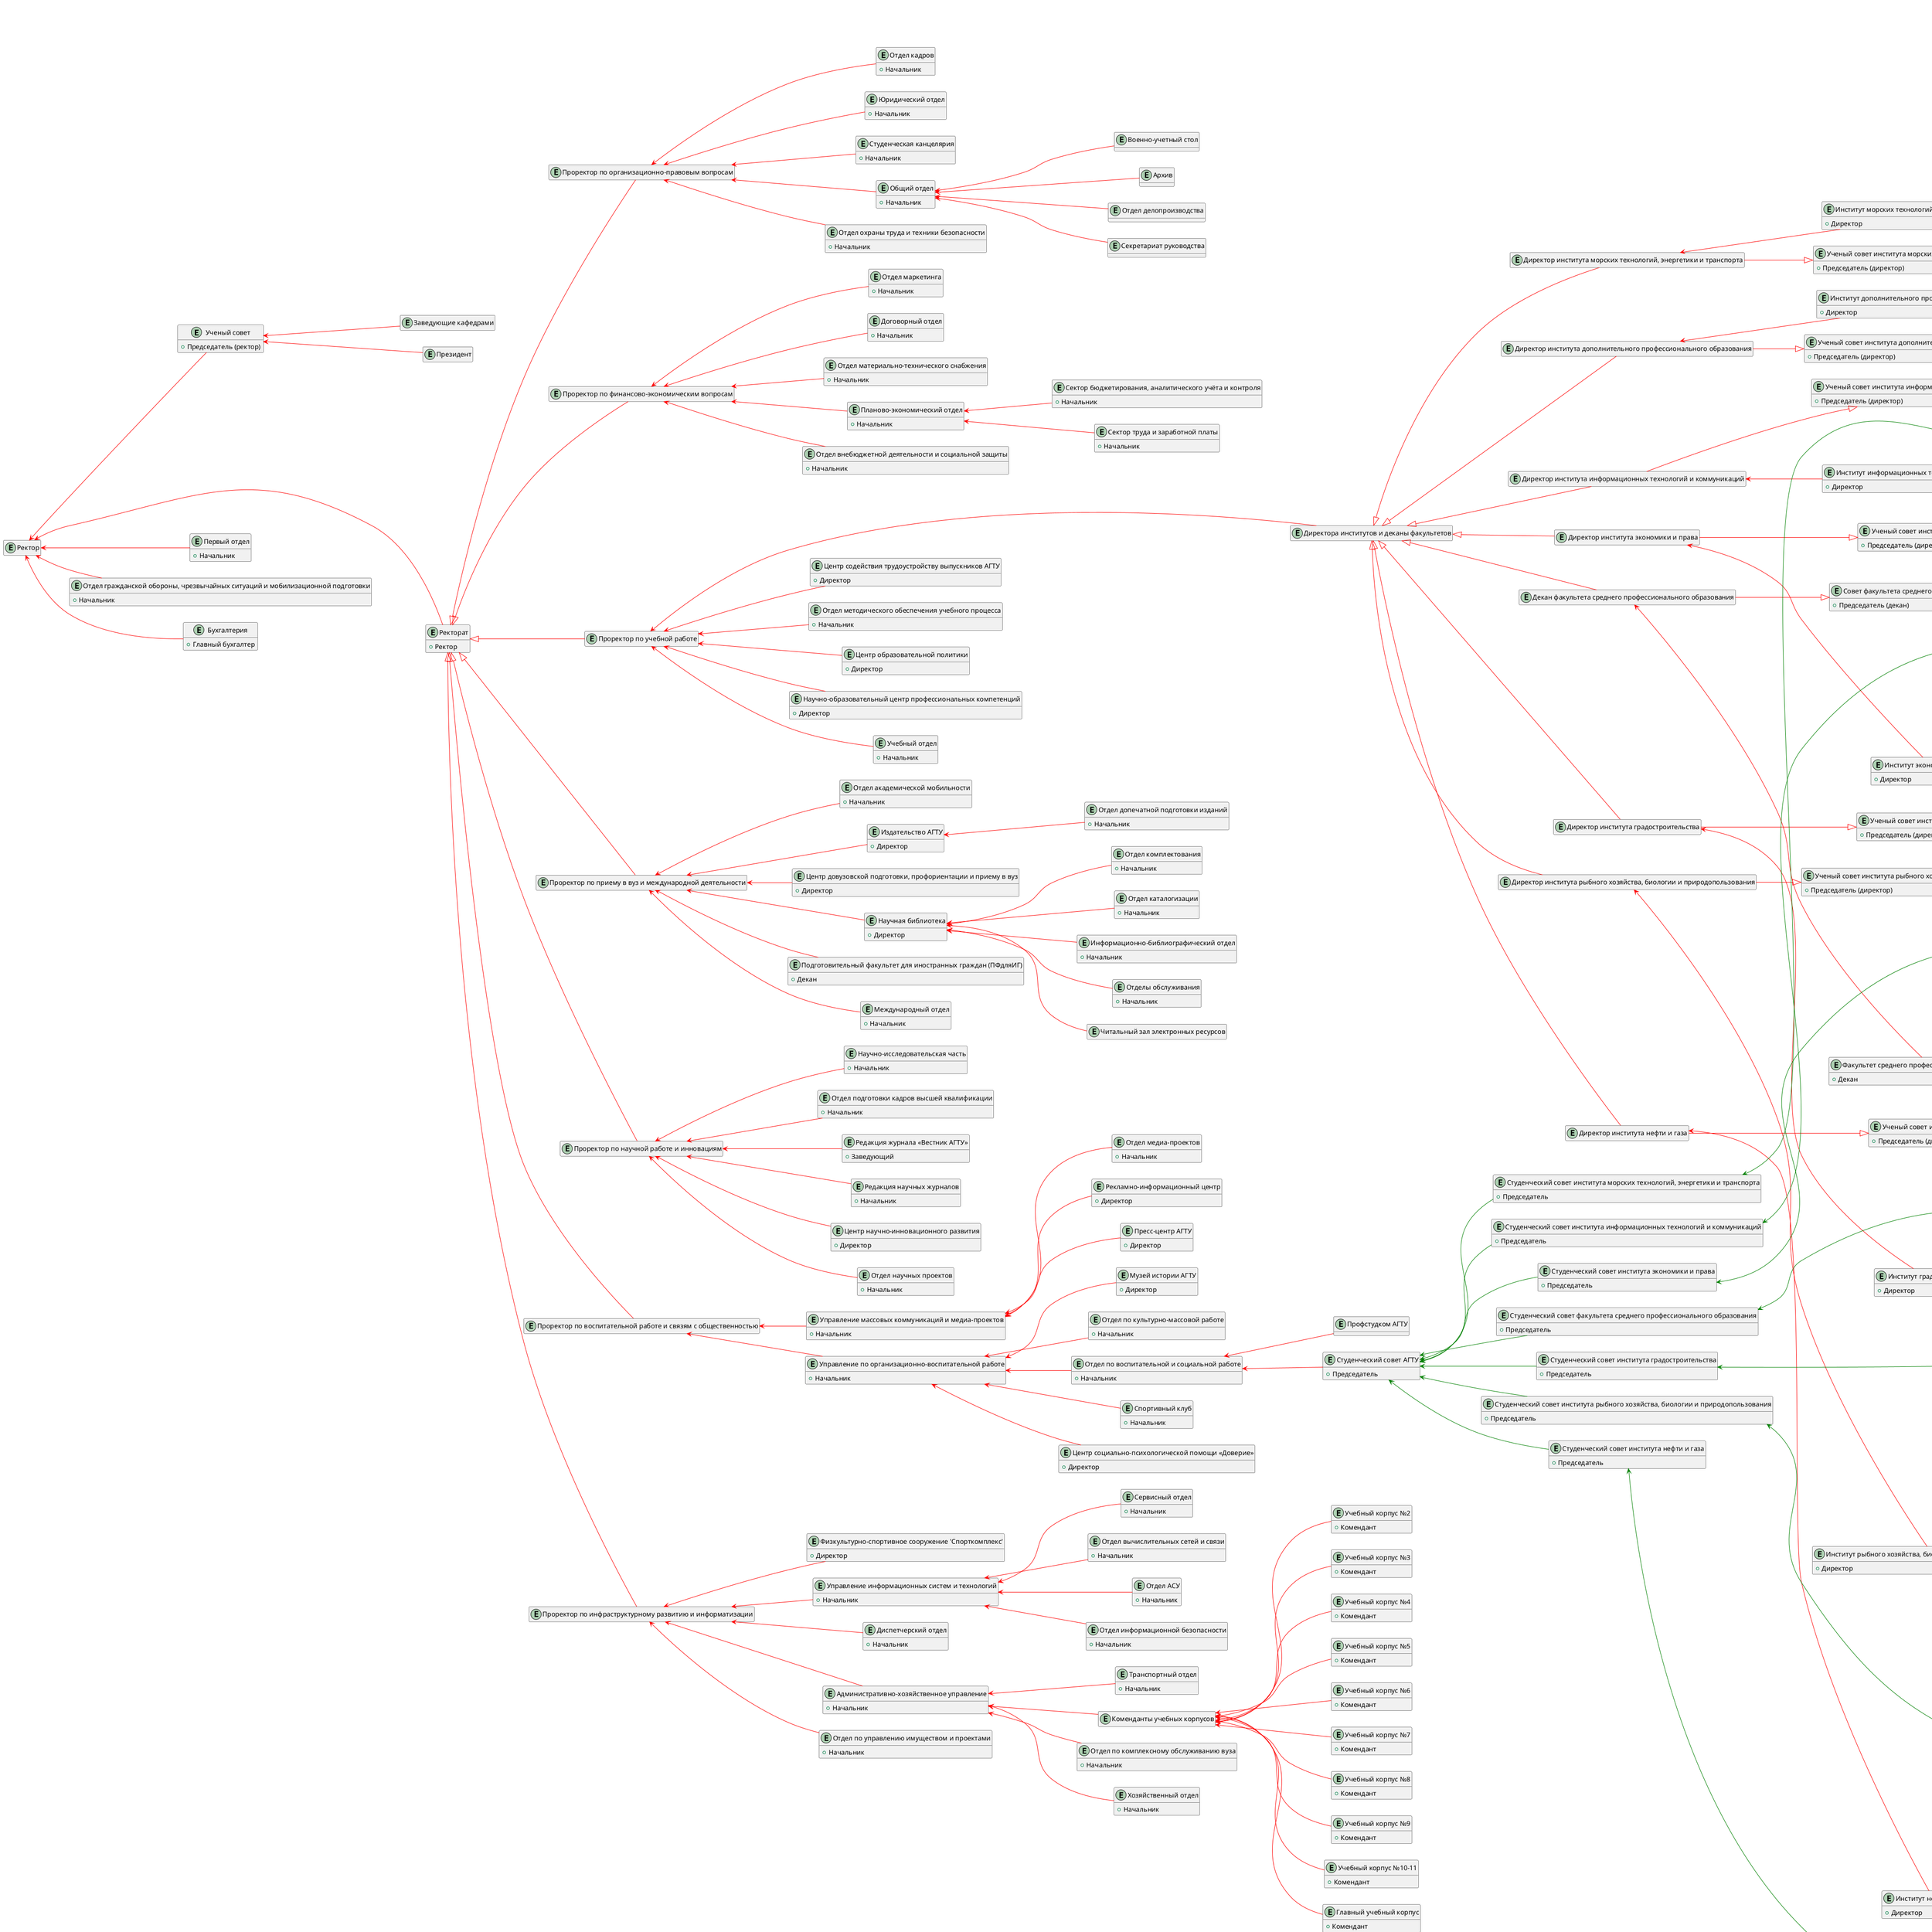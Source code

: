 @startuml
'https://plantuml.com/class-diagram

' не нужны:
' общежития
' вахты корпусов и кпп
' склад

' A <-- B : отдел B получает объявления от отдела A 

left to right direction

hide methods
'hide members

entity "Ученый совет" as academicCouncil {
    + {field} Председатель (ректор)
}

entity "Ректор" as rector
hide rector members
'rector -[#red]-|> academicCouncil 
rector <-[#red]- academicCouncil 

entity "Ректорат" as rectory {
    + Ректор
}
rector <-[#red]-- rectory


'entity "Проректоры" as viceRectors
'hide viceRectors members
'rectory <-[#red]- viceRectors

    entity "Проректор по учебной работе" as viceRectorForAcademicAffairs
    hide viceRectorForAcademicAffairs members
    rectory <|-[#red]- viceRectorForAcademicAffairs

    entity "Проректор по приему в вуз и международной деятельности" as viceRectorForAdmissionsAndInternationalActivities
    hide viceRectorForAdmissionsAndInternationalActivities members
    rectory <|-[#red]- viceRectorForAdmissionsAndInternationalActivities

    entity "Проректор по научной работе и инновациям" as viceRectorForResearchAndInnovations
    hide viceRectorForResearchAndInnovations members
    rectory <|-[#red]- viceRectorForResearchAndInnovations

    entity "Проректор по воспитательной работе и связям с общественностью" as viceRectorForEducationalWorkAndPublicRelations
    hide viceRectorForEducationalWorkAndPublicRelations members
    rectory <|-[#red]- viceRectorForEducationalWorkAndPublicRelations

    entity "Проректор по инфраструктурному развитию и информатизации" as viceRectorForInfrastructureDevelopmentAndInformatization
    hide viceRectorForInfrastructureDevelopmentAndInformatization members
    rectory <|-[#red]- viceRectorForInfrastructureDevelopmentAndInformatization

    entity "Проректор по организационно-правовым вопросам" as viceRectorForOrganizationalAndLegalAffairs
    hide viceRectorForOrganizationalAndLegalAffairs members
    rectory <|-[#red]- viceRectorForOrganizationalAndLegalAffairs

    entity "Проректор по финансово-экономическим вопросам" as viceRectorForFinancialAndEconomicAffairs
    hide viceRectorForFinancialAndEconomicAffairs members
    rectory <|-[#red]- viceRectorForFinancialAndEconomicAffairs

''''''''''''''''''''''''''''''''''''''''''''''''''''''''''''''''''''''''''''''''''''''''''''''' УЧЕНЫЕ СОВЕТЫ ИНСТИТУТОВ
entity "Ученый совет института экономики и права" as instituteAcademicCouncilOfEconomicsAndLaw {
    + {field} Председатель (директор)
}

entity "Ученый совет института информационных технологий и коммуникаций" as instituteAcademicCouncilOfInformationTechnologiesAndCommunications {
    + {field} Председатель (директор)
}

entity "Ученый совет института морских технологий, энергетики и транспорта" as instituteAcademicCouncilOfMarineTechnologiesEnergyAndTransport {
    + {field} Председатель (директор)
}

entity "Ученый совет института нефти и газа" as instituteAcademicCouncilOfOilAndGas {
    + {field} Председатель (директор)
}

entity "Ученый совет института рыбного хозяйства, биологии и природопользования" as instituteAcademicCouncilOfFisheriesBiologyAndNatureManagement {
    + {field} Председатель (директор)
}

entity "Ученый совет института градостроительства" as instituteAcademicCouncilOfUrbanPlanning {
    + {field} Председатель (директор)
}

entity "Совет факультета среднего профессионального образования" as facultyCouncilForSecondaryProfessionalEducation {
    + {field} Председатель (декан)
}

entity "Ученый совет института дополнительного профессионального образования" as instituteAcademicCouncilOfContinuingProfessionalEducation {
    + {field} Председатель (директор)
}

'''''''''''''''''''''''''''''''''''''''''''''''''''''''''''''''''''''''''''''' ДИРЕКТОРА ИНСТИТУТОВ И ДЕКАНЫ ФАКУЛЬТЕТОВ
entity "Директора институтов и деканы факультетов" as directorsAndDeans
hide directorsAndDeans members
viceRectorForAcademicAffairs <-[#red]- directorsAndDeans
rectory <-[hidden]- directorsAndDeans
academicCouncil <-[hidden]- directorsAndDeans

    entity "Директор института экономики и права" as instituteOfEconomicsAndLawDirector
    hide instituteOfEconomicsAndLawDirector members
    directorsAndDeans <|-[#red]- instituteOfEconomicsAndLawDirector
    instituteAcademicCouncilOfEconomicsAndLaw <|-up[#red]- instituteOfEconomicsAndLawDirector

    entity "Директор института информационных технологий и коммуникаций" as instituteOfInformationTechnologiesAndCommunicationsDirector
    hide instituteOfInformationTechnologiesAndCommunicationsDirector members
    directorsAndDeans <|-[#red]- instituteOfInformationTechnologiesAndCommunicationsDirector
    instituteAcademicCouncilOfInformationTechnologiesAndCommunications <|-up[#red]- instituteOfInformationTechnologiesAndCommunicationsDirector

    entity "Директор института морских технологий, энергетики и транспорта" as instituteOfMarineTechnologiesEnergyAndTransportDirector
    hide instituteOfMarineTechnologiesEnergyAndTransportDirector members
    directorsAndDeans <|-[#red]- instituteOfMarineTechnologiesEnergyAndTransportDirector
    instituteAcademicCouncilOfMarineTechnologiesEnergyAndTransport <|-up[#red]- instituteOfMarineTechnologiesEnergyAndTransportDirector

    entity "Директор института нефти и газа" as instituteOfOilAndGasDirector
    hide instituteOfOilAndGasDirector members
    directorsAndDeans <|-[#red]- instituteOfOilAndGasDirector
    instituteAcademicCouncilOfOilAndGas <|-up[#red]- instituteOfOilAndGasDirector

    entity "Директор института рыбного хозяйства, биологии и природопользования" as instituteOfFisheryBiologyAndNaturalResourceManagementDirector
    hide instituteOfFisheryBiologyAndNaturalResourceManagementDirector members
    directorsAndDeans <|-[#red]- instituteOfFisheryBiologyAndNaturalResourceManagementDirector
    instituteAcademicCouncilOfFisheriesBiologyAndNatureManagement <|-up[#red]- instituteOfFisheryBiologyAndNaturalResourceManagementDirector

    entity "Директор института градостроительства" as instituteOfUrbanPlanningDirector
    hide instituteOfUrbanPlanningDirector members
    directorsAndDeans <|-[#red]- instituteOfUrbanPlanningDirector
    instituteAcademicCouncilOfUrbanPlanning <|-up[#red]- instituteOfUrbanPlanningDirector

    entity "Декан факультета среднего профессионального образования" as facultyOfIntermediateVocationalEducationDean
    hide facultyOfIntermediateVocationalEducationDean members
    directorsAndDeans <|-[#red]- facultyOfIntermediateVocationalEducationDean
    facultyCouncilForSecondaryProfessionalEducation <|-up[#red]- facultyOfIntermediateVocationalEducationDean

    entity "Директор института дополнительного профессионального образования" as instituteOfContinuingProfessionalEducationDirector
    hide instituteOfContinuingProfessionalEducationDirector members
    directorsAndDeans <|-[#red]- instituteOfContinuingProfessionalEducationDirector
    instituteAcademicCouncilOfContinuingProfessionalEducation <|-up[#red]- instituteOfContinuingProfessionalEducationDirector

'''''''''''''''''''''''''''''''''''''''''''''''''''''''''''''''''''''''''''''''''''''''''''''''''''''''''''''' ИНСТИТУТЫ
entity "Институт экономики и права (ИЭиП)" as instituteOfEconomicsAndLaw {
    + Директор
}
instituteOfEconomicsAndLawDirector <-[#red]- instituteOfEconomicsAndLaw

entity "Институт информационных технологий и коммуникаций (ИИТиК)" as instituteOfInformationTechnologiesAndCommunications {
    + Директор
}
instituteOfInformationTechnologiesAndCommunicationsDirector <-[#red]- instituteOfInformationTechnologiesAndCommunications

entity "Институт морских технологий, энергетики и транспорта (ИМТЭиТ)" as instituteOfMarineTechnologiesEnergyAndTransport {
    + Директор
}
instituteOfMarineTechnologiesEnergyAndTransportDirector <-[#red]- instituteOfMarineTechnologiesEnergyAndTransport

entity "Институт нефти и газа (ИНиГ)" as instituteOfOilAndGas {
    + Директор
}
instituteOfOilAndGasDirector <-[#red]- instituteOfOilAndGas

entity "Институт рыбного хозяйства, биологии и природопользования (ИРБиП)" as instituteOfFisheryBiologyAndNaturalResourceManagement {
    + Директор
}
instituteOfFisheryBiologyAndNaturalResourceManagementDirector <-[#red]- instituteOfFisheryBiologyAndNaturalResourceManagement

entity "Институт градостроительства (ИГ)" as instituteOfUrbanPlanning {
    + Директор
}
instituteOfUrbanPlanningDirector <-[#red]- instituteOfUrbanPlanning

entity "Факультет среднего профессионального образования (ФСПО)" as facultyOfIntermediateVocationalEducation {
    + Декан
}
facultyOfIntermediateVocationalEducationDean <-[#red]- facultyOfIntermediateVocationalEducation

entity "Институт дополнительного профессионального образования (ИДПО)" as instituteOfContinuingProfessionalEducation {
    + Директор
}
instituteOfContinuingProfessionalEducationDirector <-[#red]- instituteOfContinuingProfessionalEducation

entity "Подготовительный факультет для иностранных граждан (ПФдляИГ)" as preparatoryFacultyForForeignCitizens {
    + Декан
}
viceRectorForAdmissionsAndInternationalActivities <-[#red]- preparatoryFacultyForForeignCitizens

'''''''''''''''''''''''''''''''''''''''''''''''''''''''''''''''''''''''''''''''''''''''''''''''''''''''''''''''' КАФЕДРЫ
entity "Заведующие кафедрами" as chairpersons
hide chairpersons members
academicCouncil <-[#red]- chairpersons

''''''''''' Институт экономики и права (ИЭиП)

entity "Финансы и учет (ФиУ)" as financesAndAccounting {
    + Заведующий кафедрой
}
instituteOfEconomicsAndLaw <-[#red]- financesAndAccounting
entity "Производственный менеджмент (ПМ)" as productionManagement {
    + Заведующий кафедрой
}
instituteOfEconomicsAndLaw <-[#red]- productionManagement
entity "Экономическая безопасность (ЭКБ)" as economicSecurity {
    + Заведующий кафедрой
}
instituteOfEconomicsAndLaw <-[#red]- economicSecurity
entity "Правоведение" as jurisprudence {
    + Заведующий кафедрой
}
instituteOfEconomicsAndLaw <-[#red]- jurisprudence
entity "Экономика и управление предприятием (ЭУП)" as economicsAndEnterpriseManagement {
    + Заведующий кафедрой
}
instituteOfEconomicsAndLaw <-[#red]- economicsAndEnterpriseManagement
entity "Гуманитарные науки и психология (ГНП)" as humanitiesAndPsychology {
    + Заведующий кафедрой
}
instituteOfEconomicsAndLaw <-[#red]- humanitiesAndPsychology

''''''''''' Институт информационных технологий и коммуникаций (ИИТиК)

entity "Автоматизированные системы обработки информации и управления (АСОИУ)" as automatedInformationProcessingAndControl {
    + Заведующий кафедрой
}
instituteOfInformationTechnologiesAndCommunications <-[#red]- automatedInformationProcessingAndControl
entity "Прикладная информатика (ПИ)" as appliedInformatics {
    + Заведующий кафедрой
}
instituteOfInformationTechnologiesAndCommunications <-[#red]- appliedInformatics
entity "Связь (СВ)" as communication {
    + Заведующий кафедрой
}
instituteOfInformationTechnologiesAndCommunications <-[#red]- communication
entity "Автоматика и управление (АиУ)" as automationAndControl {
    + Заведующий кафедрой
}
instituteOfInformationTechnologiesAndCommunications <-[#red]- automationAndControl
entity "Информационная безопасность (ИБ)" as informationSecurity {
    + Заведующий кафедрой
}
instituteOfInformationTechnologiesAndCommunications <-[#red]- informationSecurity
entity "Высшая и прикладная математика (ВиПМ)" as higherAndAppliedMathematics {
    + Заведующий кафедрой
}
instituteOfInformationTechnologiesAndCommunications <-[#red]- higherAndAppliedMathematics

''''''''''' Институт морских технологий, энергетики и транспорта (ИМТЭиТ)

entity "Общеинженерные дисциплины и наземный транспорт (ОДиНТ)" as generalEngineeringAndGroundTransport {
    + Заведующий кафедрой
}
instituteOfMarineTechnologiesEnergyAndTransport <-[#red]- generalEngineeringAndGroundTransport
entity "Судостроение и энергетические комплексы морской техники (СиЭК)" as shipbuildingAndEnergeticComplexesOfMarineEngineering {
    + Заведующий кафедрой
}
instituteOfMarineTechnologiesEnergyAndTransport <-[#red]- shipbuildingAndEnergeticComplexesOfMarineEngineering
entity "Теплоэнергетика и холодильные машины (ТЭНиХМ)" as thermalPowerEngineeringAndRefrigerationMachines {
    + Заведующий кафедрой
}
instituteOfMarineTechnologiesEnergyAndTransport <-[#red]- thermalPowerEngineeringAndRefrigerationMachines
entity "Электрооборудование и автоматика судов (ЭАС)" as shipElectricalEquipmentAndAutomation {
    + Заведующий кафедрой
}
instituteOfMarineTechnologiesEnergyAndTransport <-[#red]- shipElectricalEquipmentAndAutomation
entity "Эксплуатация водного транспорта и промышленное рыболовство (ЭВТиПР)" as waterTransportOperationAndIndustrialFishing {
    + Заведующий кафедрой
}
instituteOfMarineTechnologiesEnergyAndTransport <-[#red]- waterTransportOperationAndIndustrialFishing
 
''''''''''' Институт нефти и газа (ИНиГ)

entity "Химия" as chemistry {
    + Заведующий кафедрой
}
instituteOfOilAndGas <-[#red]- chemistry
entity "Химическая технология переработки нефти и газа (ХТНГ)" as chemicalTechnologyOfOilAndGasProcessing {
    + Заведующий кафедрой
}
instituteOfOilAndGas <-[#red]- chemicalTechnologyOfOilAndGasProcessing
entity "Геология нефти и газа (ГНГ)" as petroleumAndGasGeology {
    + Заведующий кафедрой
}
instituteOfOilAndGas <-[#red]- petroleumAndGasGeology
entity "Технологические машины и оборудование (ТМО)" as technologicalMachinesAndEquipment {
    + Заведующий кафедрой
}
instituteOfOilAndGas <-[#red]- technologicalMachinesAndEquipment
entity "Разработка и эксплуатация нефтяных и газовых месторождений (РЭНГ)" as developmentAndOperationOfOilAndGasFields {
    + Заведующий кафедрой
}
instituteOfOilAndGas <-[#red]- developmentAndOperationOfOilAndGasFields
 
''''''''''' Институт рыбного хозяйства, биологии и природопользования (ИРБиП)

entity "Аквакультура и водные биоресурсы (АВБ)" as aquacultureAndAquaticBioresources {
    + Заведующий кафедрой
}
instituteOfFisheryBiologyAndNaturalResourceManagement <-[#red]- aquacultureAndAquaticBioresources
entity "Гидробиология и общая экология (ГОЭ)" as hydrobiologyAndGeneralEcology {
    + Заведующий кафедрой
}
instituteOfFisheryBiologyAndNaturalResourceManagement <-[#red]- hydrobiologyAndGeneralEcology
entity "Экологический туризм (ЭЛТ)" as ecologicalTourism {
    + Заведующий кафедрой
}
instituteOfFisheryBiologyAndNaturalResourceManagement <-[#red]- ecologicalTourism
entity "Иностранные языки и речевые коммуникации (ИЯиРК)" as foreignLanguagesAndSpeechCommunication {
    + Заведующий кафедрой
}
instituteOfFisheryBiologyAndNaturalResourceManagement <-[#red]- foreignLanguagesAndSpeechCommunication
' todo куда относится?

entity "Центр тестирования иностранных граждан" as foreignCitizensTestingCenter {
    + Заведующий кафедрой
}
instituteOfFisheryBiologyAndNaturalResourceManagement <-[#red]- foreignCitizensTestingCenter

entity "Технология товаров и товароведение (ТТТ)" as goodsTechnologyAndMerchandising {
    + Заведующий кафедрой
}
instituteOfFisheryBiologyAndNaturalResourceManagement <-[#red]- goodsTechnologyAndMerchandising

entity "Прикладная биология и микробиология (ПБМ)" as appliedBiologyAndMicrobiology {
    + Заведующий кафедрой
}
instituteOfFisheryBiologyAndNaturalResourceManagement <-[#red]- appliedBiologyAndMicrobiology

entity "Безопасность жизнедеятельности и инженерная экология (ИЭБ)" as lifeSafetyAndEngineeringEcology {
    + Заведующий кафедрой
}
instituteOfFisheryBiologyAndNaturalResourceManagement <-[#red]- lifeSafetyAndEngineeringEcology

entity "Физическое воспитание и спорт (ФВС)" as physicalEducationAndSports {
    + Заведующий кафедрой
}
instituteOfFisheryBiologyAndNaturalResourceManagement <-[#red]- physicalEducationAndSports
 
''''''''''' Институт градостроительства

entity "Строительство (СТР)" as construction {
    + Заведующий кафедрой
}
instituteOfUrbanPlanning <-[#red]- construction

entity "Архитектура (АРХ)" as architecture {
    + Заведующий кафедрой
}
instituteOfUrbanPlanning <-[#red]- architecture
 
''''''''''' Факультет среднего профессионального образования

entity "Связь и телекоммуникации" as communicationAndTelecommunications {
    + Заведующий отделением
}
facultyOfIntermediateVocationalEducation <-[#red]- communicationAndTelecommunications

entity "Общеобразовательные дисциплины" as generalEducationDisciplines {
    + Заведующий отделением
}
facultyOfIntermediateVocationalEducation <-[#red]- generalEducationDisciplines

entity "Нефтегазовое" as oilAndGas {
    + Заведующий отделением
}
facultyOfIntermediateVocationalEducation <-[#red]- oilAndGas

entity "Сервис и право" as serviceAndLaw {
    + Заведующий отделением
}
facultyOfIntermediateVocationalEducation <-[#red]- serviceAndLaw

entity "Финансово-экономическое" as financialAndEconomic {
    + Заведующий отделением
}
facultyOfIntermediateVocationalEducation <-[#red]- financialAndEconomic

entity "Техническое" as technical {
    + Заведующий отделением
}
facultyOfIntermediateVocationalEducation <-[#red]- technical

''''''''''' Институт дополнительного профессионального образования

' todo нужно?
'entity "Автотехнический учебный центр повышения квалификации и переподготовки" as automotiveTrainingCenterForProfessionalDevelopment {
'    ' todo кто руководитель?
'}
'instituteOfContinuingProfessionalEducation <-[#red]- automotiveTrainingCenterForProfessionalDevelopment

'''''''''''''''''''''''''''''''''''''''''''''''''''''''''''''''''''''''''''''''''''''''''''''''''''''' ПРОФИЛЬНЫЕ ОТДЕЛЫ
entity "Первый отдел" as firstDepartment {
    + Начальник
}
'rector <-[#red]- firstDepartment
rector <-[#red]- firstDepartment

' todo нарисовать публикацю объявлений всему университету
entity "Отдел гражданской обороны, чрезвычайных ситуаций и мобилизационной подготовки" as civilDefenseAndEmergencySituationDepartment {
    + Начальник
}
rector <-[#red]- civilDefenseAndEmergencySituationDepartment

entity "Президент" as president
hide president members
academicCouncil <-[#red]- president

entity "Бухгалтерия" as accounting {
    + Главный бухгалтер
}
rector <-[#red]- accounting

entity "Отдел кадров" as hrDepartment {
    + Начальник
}
viceRectorForOrganizationalAndLegalAffairs <-[#red]- hrDepartment

entity "Юридический отдел" as legalDepartment {
    + Начальник
}
viceRectorForOrganizationalAndLegalAffairs <-[#red]- legalDepartment

entity "Студенческая канцелярия" as studentAffairsOffice {
    + Начальник
}
viceRectorForOrganizationalAndLegalAffairs <-[#red]- studentAffairsOffice

entity "Общий отдел" as generalDepartment {
    + Начальник
}
viceRectorForOrganizationalAndLegalAffairs <-[#red]- generalDepartment
    entity "Отдел делопроизводства" as documentManagementDepartment
    generalDepartment <-[#red]- documentManagementDepartment
    entity "Секретариат руководства" as executiveSecretariat
    generalDepartment <-[#red]- executiveSecretariat
    entity "Военно-учетный стол" as militaryRegistrationDesk
    generalDepartment <-[#red]- militaryRegistrationDesk
    entity "Архив" as archive
    generalDepartment <-[#red]- archive

entity "Международный отдел" as internationalRelationsOffice {
    + Начальник
}
viceRectorForAdmissionsAndInternationalActivities <-[#red]- internationalRelationsOffice

entity "Отдел академической мобильности" as academicMobilityOffice {
    + Начальник
}
viceRectorForAdmissionsAndInternationalActivities <-[#red]- academicMobilityOffice

entity "Управление массовых коммуникаций и медиа-проектов" as massCommunicationsAndMediaProjectsManagement {
    + Начальник
}
viceRectorForEducationalWorkAndPublicRelations <-[#red]- massCommunicationsAndMediaProjectsManagement
    entity "Пресс-центр АГТУ" as AGTUPressCenter {
        + Директор
    }
    massCommunicationsAndMediaProjectsManagement <-[#red]- AGTUPressCenter
    entity "Отдел медиа-проектов" as mediaProjectsDepartment {
        + Начальник
    }
    massCommunicationsAndMediaProjectsManagement <-[#red]- mediaProjectsDepartment
    entity "Рекламно-информационный центр" as advertisingAndInformationCenter {
        + Директор
    }
    massCommunicationsAndMediaProjectsManagement <-[#red]- advertisingAndInformationCenter

entity "Управление по организационно-воспитательной работе" as organizationalAndEducationalWorkManagement {
    + Начальник
}
viceRectorForEducationalWorkAndPublicRelations <-[#red]- organizationalAndEducationalWorkManagement
    entity "Отдел по культурно-массовой работе" as culturalAndMassWorkDepartment {
        + Начальник
    }
    organizationalAndEducationalWorkManagement <-[#red]- culturalAndMassWorkDepartment
    entity "Отдел по воспитательной и социальной работе" as educationalAndSocialWorkDepartment {
        + Начальник
    }
    organizationalAndEducationalWorkManagement <-[#red]- educationalAndSocialWorkDepartment
    entity "Спортивный клуб" as sportsClub {
        + Начальник
    }
    organizationalAndEducationalWorkManagement <-[#red]- sportsClub
    entity "Центр социально-психологической помощи «Доверие»" as TrustSocialAndPsychologicalSupportCenter {
        + Директор
    }
    organizationalAndEducationalWorkManagement <-[#red]- TrustSocialAndPsychologicalSupportCenter
    entity "Музей истории АГТУ" as AGTUHistoryMuseum {
        + Директор
    }
    organizationalAndEducationalWorkManagement <-[#red]- AGTUHistoryMuseum
    entity "Студенческий совет АГТУ" as AGTUStudentCouncil {
        + Председатель
    }
    educationalAndSocialWorkDepartment <-[#red]- AGTUStudentCouncil
        together {
            entity "Студенческий совет института экономики и права" as instituteOfEconomicsAndLawStudentCouncil {
                + Председатель
            }
            AGTUStudentCouncil <-[#green]- instituteOfEconomicsAndLawStudentCouncil
            
            entity "Студенческий совет института информационных технологий и коммуникаций" as instituteOfInformationTechnologiesAndCommunicationsStudentCouncil {
                + Председатель
            }
            AGTUStudentCouncil <-[#green]- instituteOfInformationTechnologiesAndCommunicationsStudentCouncil
            
            entity "Студенческий совет института морских технологий, энергетики и транспорта" as instituteOfMarineTechnologiesEnergyAndTransportStudentCouncil {
                + Председатель
            }
            AGTUStudentCouncil <-[#green]- instituteOfMarineTechnologiesEnergyAndTransportStudentCouncil

            entity "Студенческий совет института нефти и газа" as instituteOfOilAndGasStudentCouncil {
                + Председатель
            }
            AGTUStudentCouncil <-[#green]- instituteOfOilAndGasStudentCouncil
            
            entity "Студенческий совет института рыбного хозяйства, биологии и природопользования" as instituteOfFisheryBiologyAndNaturalResourceManagementStudentCouncil {
                + Председатель
            }
            AGTUStudentCouncil <-[#green]- instituteOfFisheryBiologyAndNaturalResourceManagementStudentCouncil
            
            entity "Студенческий совет института градостроительства" as instituteOfUrbanPlanningStudentCouncil {
                + Председатель
            }
            AGTUStudentCouncil <-[#green]- instituteOfUrbanPlanningStudentCouncil
            
            entity "Студенческий совет факультета среднего профессионального образования" as facultyOfIntermediateVocationalEducationStudentCouncil {
                + Председатель
            }
            AGTUStudentCouncil <-[#green]- facultyOfIntermediateVocationalEducationStudentCouncil
            
'            entity "Студенческий совет института дополнительного профессионального образования" as studentCouncilOfInstituteOfContinuingProfessionalEducation {
'                + Председатель
'            }
'            AGTUStudentCouncil <-[#green]- studentCouncilOfInstituteOfContinuingProfessionalEducation
        }

    entity "Профстудком АГТУ" as AGTUStudentTradeUnionCommittee {

    }
    educationalAndSocialWorkDepartment <-[#red]- AGTUStudentTradeUnionCommittee

entity "Студенческие группы института экономики и права" as instituteOfEconomicsAndLawStudentGroups
hide instituteOfEconomicsAndLawStudentGroups members
instituteOfEconomicsAndLawStudentCouncil <---[#green]- instituteOfEconomicsAndLawStudentGroups 
financesAndAccounting <-[#red]- instituteOfEconomicsAndLawStudentGroups
productionManagement <-[#red]- instituteOfEconomicsAndLawStudentGroups 
economicSecurity <-[#red]- instituteOfEconomicsAndLawStudentGroups
jurisprudence <-[#red]- instituteOfEconomicsAndLawStudentGroups
economicsAndEnterpriseManagement <-[#red]- instituteOfEconomicsAndLawStudentGroups
humanitiesAndPsychology <-[#red]- instituteOfEconomicsAndLawStudentGroups

entity "Студенческие группы института информационных технологий и коммуникаций" as instituteOfInformationTechnologiesAndCommunicationsStudentGroups
hide instituteOfInformationTechnologiesAndCommunicationsStudentGroups members
instituteOfInformationTechnologiesAndCommunicationsStudentCouncil <---[#green]- instituteOfInformationTechnologiesAndCommunicationsStudentGroups
automatedInformationProcessingAndControl <-[#red]- instituteOfInformationTechnologiesAndCommunicationsStudentGroups
appliedInformatics <-[#red]- instituteOfInformationTechnologiesAndCommunicationsStudentGroups
communication <-[#red]- instituteOfInformationTechnologiesAndCommunicationsStudentGroups
automationAndControl <-[#red]- instituteOfInformationTechnologiesAndCommunicationsStudentGroups
informationSecurity <-[#red]- instituteOfInformationTechnologiesAndCommunicationsStudentGroups
higherAndAppliedMathematics <-[#red]- instituteOfInformationTechnologiesAndCommunicationsStudentGroups

entity "Студенческие группы института морских технологий, энергетики и транспорта" as instituteOfMarineTechnologiesEnergyAndTransportStudentGroups
hide instituteOfMarineTechnologiesEnergyAndTransportStudentGroups members
instituteOfMarineTechnologiesEnergyAndTransportStudentCouncil <---[#green]- instituteOfMarineTechnologiesEnergyAndTransportStudentGroups
generalEngineeringAndGroundTransport <-[#red]- instituteOfMarineTechnologiesEnergyAndTransportStudentGroups
shipbuildingAndEnergeticComplexesOfMarineEngineering <-[#red]- instituteOfMarineTechnologiesEnergyAndTransportStudentGroups
thermalPowerEngineeringAndRefrigerationMachines <-[#red]- instituteOfMarineTechnologiesEnergyAndTransportStudentGroups
shipElectricalEquipmentAndAutomation <-[#red]- instituteOfMarineTechnologiesEnergyAndTransportStudentGroups
waterTransportOperationAndIndustrialFishing <-[#red]- instituteOfMarineTechnologiesEnergyAndTransportStudentGroups

entity "Студенческие группы института нефти и газа" as instituteOfOilAndGasStudentGroups
hide instituteOfOilAndGasStudentGroups members
instituteOfOilAndGasStudentCouncil <---[#green]- instituteOfOilAndGasStudentGroups
chemistry <-[#red]- instituteOfOilAndGasStudentGroups
chemicalTechnologyOfOilAndGasProcessing <-[#red]- instituteOfOilAndGasStudentGroups
petroleumAndGasGeology <-[#red]- instituteOfOilAndGasStudentGroups
technologicalMachinesAndEquipment <-[#red]- instituteOfOilAndGasStudentGroups
developmentAndOperationOfOilAndGasFields <-[#red]- instituteOfOilAndGasStudentGroups

entity "Студенческие группы института рыбного хозяйства, биологии и природопользования" as instituteOfFisheryBiologyAndNaturalResourceManagementStudentGroups
hide instituteOfFisheryBiologyAndNaturalResourceManagementStudentGroups members
instituteOfFisheryBiologyAndNaturalResourceManagementStudentCouncil <---[#green]- instituteOfFisheryBiologyAndNaturalResourceManagementStudentGroups
aquacultureAndAquaticBioresources <-[#red]- instituteOfFisheryBiologyAndNaturalResourceManagementStudentGroups
hydrobiologyAndGeneralEcology <-[#red]- instituteOfFisheryBiologyAndNaturalResourceManagementStudentGroups
ecologicalTourism <-[#red]- instituteOfFisheryBiologyAndNaturalResourceManagementStudentGroups
foreignLanguagesAndSpeechCommunication <-[#red]- instituteOfFisheryBiologyAndNaturalResourceManagementStudentGroups
foreignCitizensTestingCenter <-[#red]- instituteOfFisheryBiologyAndNaturalResourceManagementStudentGroups
goodsTechnologyAndMerchandising <-[#red]- instituteOfFisheryBiologyAndNaturalResourceManagementStudentGroups
appliedBiologyAndMicrobiology <-[#red]- instituteOfFisheryBiologyAndNaturalResourceManagementStudentGroups
lifeSafetyAndEngineeringEcology <-[#red]- instituteOfFisheryBiologyAndNaturalResourceManagementStudentGroups
physicalEducationAndSports <-[#red]- instituteOfFisheryBiologyAndNaturalResourceManagementStudentGroups

entity "Студенческие группы института градостроительства" as instituteOfUrbanPlanningStudentGroups
hide instituteOfUrbanPlanningStudentGroups members
instituteOfUrbanPlanningStudentCouncil <---[#green]- instituteOfUrbanPlanningStudentGroups
construction <-[#red]- instituteOfUrbanPlanningStudentGroups
architecture <-[#red]- instituteOfUrbanPlanningStudentGroups

entity "Студенческие группы факультета среднего профессионального образования" as facultyOfIntermediateVocationalEducationStudentGroups
hide facultyOfIntermediateVocationalEducationStudentGroups members
facultyOfIntermediateVocationalEducationStudentCouncil <---[#green]- facultyOfIntermediateVocationalEducationStudentGroups
communicationAndTelecommunications <-[#red]- facultyOfIntermediateVocationalEducationStudentGroups
generalEducationDisciplines <-[#red]- facultyOfIntermediateVocationalEducationStudentGroups
oilAndGas <-[#red]- facultyOfIntermediateVocationalEducationStudentGroups
serviceAndLaw <-[#red]- facultyOfIntermediateVocationalEducationStudentGroups
financialAndEconomic <-[#red]- facultyOfIntermediateVocationalEducationStudentGroups
technical <-[#red]- facultyOfIntermediateVocationalEducationStudentGroups

' todo нужно?
'entity "Студенческие группы факультета дополнительного профессионального образования" as instituteOfContinuingProfessionalEducationStudentGroups
'hide instituteOfContinuingProfessionalEducationStudentGroups members
'studentCouncilOfInstituteOfContinuingProfessionalEducation <--[#green]- instituteOfContinuingProfessionalEducationStudentGroups


entity "Физкультурно-спортивное сооружение 'Спорткомплекс'" as sportsFacility {
    + Директор
}
viceRectorForInfrastructureDevelopmentAndInformatization <-[#red]- sportsFacility

entity "Управление информационных систем и технологий" as informationSystemsAndTechnologiesManagement {
    + Начальник
}
viceRectorForInfrastructureDevelopmentAndInformatization <-[#red]- informationSystemsAndTechnologiesManagement
    entity "Отдел АСУ" as automationSystemsDepartment {
        + Начальник
    }
    informationSystemsAndTechnologiesManagement <-[#red]- automationSystemsDepartment
    entity "Отдел информационной безопасности" as informationSecurityDepartment {
        + Начальник
    }
    informationSystemsAndTechnologiesManagement <-[#red]- informationSecurityDepartment
    entity "Сервисный отдел" as serviceDepartment {
        + Начальник
    }
    informationSystemsAndTechnologiesManagement <-[#red]- serviceDepartment
    entity "Отдел вычислительных сетей и связи" as computerNetworksAndCommunicationsDepartment {
        + Начальник
    }
    informationSystemsAndTechnologiesManagement <-[#red]- computerNetworksAndCommunicationsDepartment

entity "Диспетчерский отдел" as dispatchDepartment {
    + Начальник
}
viceRectorForInfrastructureDevelopmentAndInformatization <-[#red]- dispatchDepartment

entity "Учебный отдел" as academicDepartment {
    + Начальник
}
viceRectorForAcademicAffairs <-[#red]- academicDepartment

entity "Центр содействия трудоустройству выпускников АГТУ" as careerDevelopmentCenter {
    + Директор
}
viceRectorForAcademicAffairs <-[#red]- careerDevelopmentCenter

entity "Отдел методического обеспечения учебного процесса" as educationalProcessSupportDepartment {
    + Начальник
}
viceRectorForAcademicAffairs <-[#red]- educationalProcessSupportDepartment

entity "Центр образовательной политики" as educationalPolicyCenter {
    + Директор
}
viceRectorForAcademicAffairs <-[#red]- educationalPolicyCenter

entity "Издательство АГТУ" as AGTUPublishingHouse {
    + Директор
}
viceRectorForAdmissionsAndInternationalActivities <-[#red]- AGTUPublishingHouse
    entity "Отдел допечатной подготовки изданий" as prepressDepartment {
        + Начальник
    }
    AGTUPublishingHouse <-[#red]- prepressDepartment

entity "Научно-образовательный центр профессиональных компетенций" as professionalCompetenciesCenter {
     + Директор
}
viceRectorForAcademicAffairs <-[#red]- professionalCompetenciesCenter

entity "Центр довузовской подготовки, профориентации и приему в вуз" as preuniversityPreparationAndAdmissionCenter {
    + Директор
}
viceRectorForAdmissionsAndInternationalActivities <-[#red]- preuniversityPreparationAndAdmissionCenter

entity "Научная библиотека" as scientificLibrary {
    + Директор
}
viceRectorForAdmissionsAndInternationalActivities <-[#red]- scientificLibrary
    entity "Отдел комплектования" as acquisitionDepartment {
        + Начальник
    }
    scientificLibrary <-[#red]- acquisitionDepartment
    entity "Отдел каталогизации" as catalogingDepartment {
        + Начальник
    }
    scientificLibrary <-[#red]- catalogingDepartment
    entity "Информационно-библиографический отдел" as informationAndBibliographyDepartment {
        + Начальник
    }
    scientificLibrary <-[#red]- informationAndBibliographyDepartment
    entity "Отделы обслуживания" as serviceDepartments {
        + Начальник
    }
    scientificLibrary <-[#red]- serviceDepartments
    entity "Читальный зал электронных ресурсов" as electronicResourcesReadingRoom {
        ' todo кто руководитель?
    }
    hide electronicResourcesReadingRoom members
    scientificLibrary <-[#red]- electronicResourcesReadingRoom
    ' todo следующие отделы нужны?
'    entity "Отдел научной литературы" as scientificLiteratureDepartment {
'
'    }
'    scientificLibrary -[#red]- scientificLiteratureDepartment
'    entity "Студенческий читальный зал" as studentReadingRoom {
'
'    }
'    scientificLibrary -[#red]- studentReadingRoom
'    entity "Отдел учебной литературы" as educationalLiteratureDepartment {
'
'    }
'    scientificLibrary -[#red]- educationalLiteratureDepartment
'    entity "Читальный зал экономической и юридической литературы" as economicsAndLawReadingRoom {
'
'    }
'    scientificLibrary -[#red]- economicsAndLawReadingRoom
'    entity "Читальный зал периодических изданий" as periodicalsReadingRoom {
'
'    }
'    scientificLibrary -[#red]- periodicalsReadingRoom

entity "Центр научно-инновационного развития" as scientificAndInnovativeDevelopmentCenter {
    + Директор
}
viceRectorForResearchAndInnovations <-[#red]- scientificAndInnovativeDevelopmentCenter

entity "Отдел научных проектов" as researchProjectsDepartment {
    + Начальник
}
viceRectorForResearchAndInnovations <-[#red]- researchProjectsDepartment

entity "Научно-исследовательская часть" as researchDivision {
    + Начальник
}
viceRectorForResearchAndInnovations <-[#red]- researchDivision

entity "Отдел подготовки кадров высшей квалификации" as postgraduateTrainingDepartment {
    + Начальник
}
viceRectorForResearchAndInnovations <-[#red]- postgraduateTrainingDepartment

entity "Редакция журнала «Вестник АГТУ»" as AGTUJournalEditorialOffice {
    + Заведующий
}
viceRectorForResearchAndInnovations <-[#red]- AGTUJournalEditorialOffice

entity "Редакция научных журналов" as scientificJournalsEditorialOffice {
    + Начальник
}
viceRectorForResearchAndInnovations <-[#red]- scientificJournalsEditorialOffice

entity "Отдел маркетинга" as marketingDepartment {
    + Начальник
}
viceRectorForFinancialAndEconomicAffairs <-[#red]- marketingDepartment

entity "Договорный отдел" as contractDepartment {
    + Начальник
}
viceRectorForFinancialAndEconomicAffairs <-[#red]- contractDepartment

entity "Отдел материально-технического снабжения" as materialsAndTechnicalSupplyDepartment {
    + Начальник
}
viceRectorForFinancialAndEconomicAffairs <-[#red]- materialsAndTechnicalSupplyDepartment

entity "Планово-экономический отдел" as planningAndEconomicDepartment {
    + Начальник
}
viceRectorForFinancialAndEconomicAffairs <-[#red]- planningAndEconomicDepartment
    entity "Сектор бюджетирования, аналитического учёта и контроля" as budgetingAndAnalyticalControlSector {
        + Начальник
    }
    planningAndEconomicDepartment <-[#red]- budgetingAndAnalyticalControlSector
    entity "Сектор труда и заработной платы" as laborAndWageSector {
        + Начальник
    }
    planningAndEconomicDepartment <-[#red]- laborAndWageSector


entity "Отдел внебюджетной деятельности и социальной защиты" as extrabudgetaryActivitiesAndSocialProtectionDepartment {
    + Начальник
}
viceRectorForFinancialAndEconomicAffairs <-[#red]- extrabudgetaryActivitiesAndSocialProtectionDepartment

entity "Административно-хозяйственное управление" as administrativeAndEconomicManagement {
    + Начальник
}
viceRectorForInfrastructureDevelopmentAndInformatization <-[#red]- administrativeAndEconomicManagement
    entity "Отдел по комплексному обслуживанию вуза" as comprehensiveUniversityServiceDepartment {
        + Начальник
    }
    administrativeAndEconomicManagement <-[#red]- comprehensiveUniversityServiceDepartment
    entity "Хозяйственный отдел" as economicDepartment {
        + Начальник
    }
    administrativeAndEconomicManagement <-[#red]- economicDepartment
    entity "Транспортный отдел" as transportDepartment {
        + Начальник
    }
    administrativeAndEconomicManagement <-[#red]- transportDepartment

entity "Отдел по управлению имуществом и проектами" as propertyAndProjectManagementDepartment {
    + Начальник
}
viceRectorForInfrastructureDevelopmentAndInformatization <-[#red]- propertyAndProjectManagementDepartment

entity "Отдел охраны труда и техники безопасности" as laborProtectionAndTechnicalSafetyDepartment {
    + Начальник
}
viceRectorForOrganizationalAndLegalAffairs <-[#red]- laborProtectionAndTechnicalSafetyDepartment

entity "Коменданты учебных корпусов" as academicBuildingsGuardhouses 
hide academicBuildingsGuardhouses members
administrativeAndEconomicManagement <-[#red]- academicBuildingsGuardhouses

    entity "Главный учебный корпус" as mainAcademicBuildingGuardhouse {
        + Комендант
    }
    academicBuildingsGuardhouses <-[#red]- mainAcademicBuildingGuardhouse
    entity "Учебный корпус №2" as academicBuilding2Guardhouse {
        + Комендант
    }
    academicBuildingsGuardhouses <-[#red]- academicBuilding2Guardhouse
    entity "Учебный корпус №3" as academicBuilding3Guardhouse {
        + Комендант
    }
    academicBuildingsGuardhouses <-[#red]- academicBuilding3Guardhouse
    entity "Учебный корпус №4" as academicBuilding4Guardhouse {
        + Комендант
    }
    academicBuildingsGuardhouses <-[#red]- academicBuilding4Guardhouse
    entity "Учебный корпус №5" as academicBuilding5Guardhouse {
        + Комендант
    }
    academicBuildingsGuardhouses <-[#red]- academicBuilding5Guardhouse
    entity "Учебный корпус №6" as academicBuilding6Guardhouse {
        + Комендант
    }
    academicBuildingsGuardhouses <-[#red]- academicBuilding6Guardhouse
    entity "Учебный корпус №7" as academicBuilding7Guardhouse {
        + Комендант
    }
    academicBuildingsGuardhouses <-[#red]- academicBuilding7Guardhouse
    entity "Учебный корпус №8" as academicBuilding8Guardhouse {
        + Комендант
    }
    academicBuildingsGuardhouses <-[#red]- academicBuilding8Guardhouse
    entity "Учебный корпус №9" as academicBuilding9Guardhouse {
        + Комендант
    }
    academicBuildingsGuardhouses <-[#red]- academicBuilding9Guardhouse
    entity "Учебный корпус №10-11" as academicBuilding10_11Guardhouse {
        + Комендант
    }
    academicBuildingsGuardhouses <-[#red]- academicBuilding10_11Guardhouse

' todo нужны?
'entity "Дополнительные структуры" as additionalStructures {
'
'}
'    entity "Медицинский пункт" as medicalPoint {
'
'    }
'    additionalStructures -[#red]- medicalPoint
'    entity "Профсоюзный комитет сотрудников ФГБОУ ВО 'АГТУ'" as AGTUStaffTradeUnionCommittee {
'
'    }
'    additionalStructures -[#red]- AGTUStaffTradeUnionCommittee





@enduml
